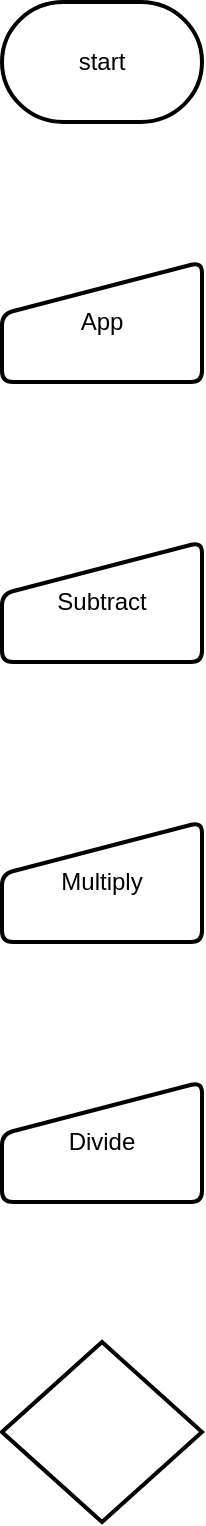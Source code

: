 <mxfile>
    <diagram id="YusoyfWYKpK6YnvF-99Y" name="Page-1">
        <mxGraphModel dx="477" dy="792" grid="1" gridSize="10" guides="1" tooltips="1" connect="1" arrows="1" fold="1" page="1" pageScale="1" pageWidth="850" pageHeight="1100" math="0" shadow="0">
            <root>
                <mxCell id="0"/>
                <mxCell id="1" parent="0"/>
                <mxCell id="2" value="start" style="strokeWidth=2;html=1;shape=mxgraph.flowchart.terminator;whiteSpace=wrap;" vertex="1" parent="1">
                    <mxGeometry x="375" y="70" width="100" height="60" as="geometry"/>
                </mxCell>
                <mxCell id="3" value="App" style="html=1;strokeWidth=2;shape=manualInput;whiteSpace=wrap;rounded=1;size=26;arcSize=11;" vertex="1" parent="1">
                    <mxGeometry x="375" y="200" width="100" height="60" as="geometry"/>
                </mxCell>
                <mxCell id="4" value="Subtract" style="html=1;strokeWidth=2;shape=manualInput;whiteSpace=wrap;rounded=1;size=26;arcSize=11;" vertex="1" parent="1">
                    <mxGeometry x="375" y="340" width="100" height="60" as="geometry"/>
                </mxCell>
                <mxCell id="5" value="Multiply" style="html=1;strokeWidth=2;shape=manualInput;whiteSpace=wrap;rounded=1;size=26;arcSize=11;" vertex="1" parent="1">
                    <mxGeometry x="375" y="480" width="100" height="60" as="geometry"/>
                </mxCell>
                <mxCell id="6" value="Divide" style="html=1;strokeWidth=2;shape=manualInput;whiteSpace=wrap;rounded=1;size=26;arcSize=11;" vertex="1" parent="1">
                    <mxGeometry x="375" y="610" width="100" height="60" as="geometry"/>
                </mxCell>
                <mxCell id="7" value="" style="strokeWidth=2;html=1;shape=mxgraph.flowchart.decision;whiteSpace=wrap;" vertex="1" parent="1">
                    <mxGeometry x="375" y="740" width="100" height="90" as="geometry"/>
                </mxCell>
            </root>
        </mxGraphModel>
    </diagram>
</mxfile>
